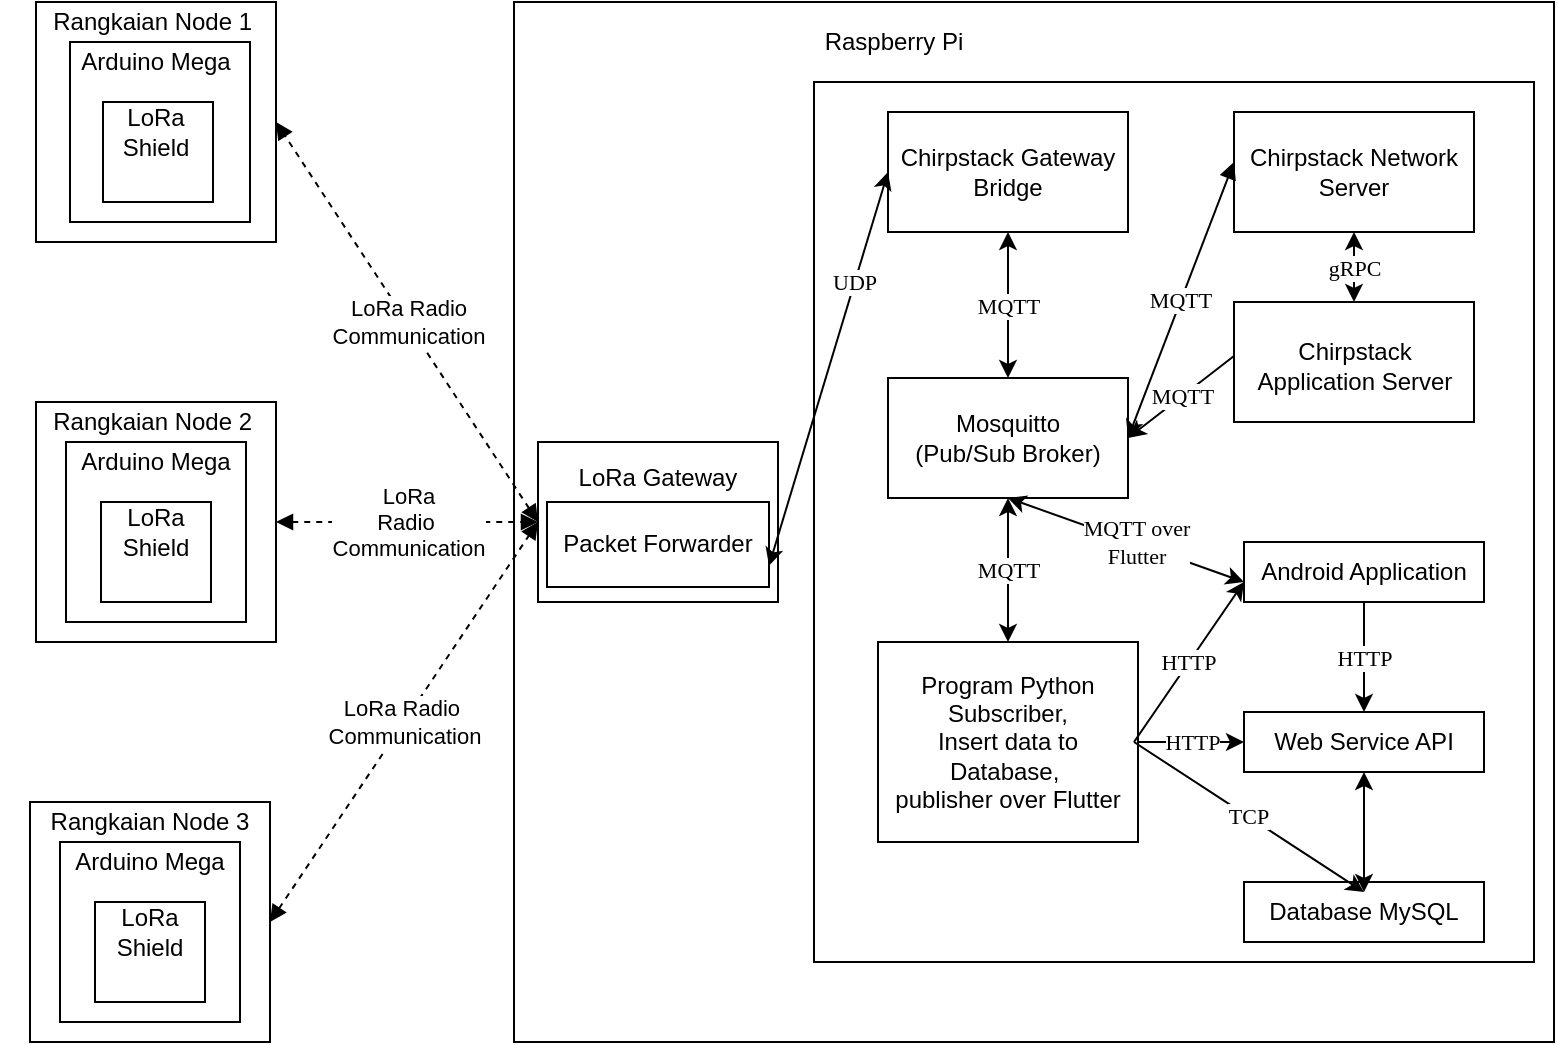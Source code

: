 <mxfile version="13.8.0" type="github">
  <diagram id="Y-uNu2sO_qmBk8gNhEU_" name="Page-1">
    <mxGraphModel dx="868" dy="450" grid="1" gridSize="10" guides="1" tooltips="1" connect="1" arrows="1" fold="1" page="1" pageScale="1" pageWidth="827" pageHeight="1169" math="0" shadow="0">
      <root>
        <mxCell id="0" />
        <mxCell id="1" parent="0" />
        <mxCell id="kWWS03SCbqeXtD7t0UiD-1" value="" style="whiteSpace=wrap;html=1;aspect=fixed;" vertex="1" parent="1">
          <mxGeometry x="41" y="80" width="120" height="120" as="geometry" />
        </mxCell>
        <mxCell id="kWWS03SCbqeXtD7t0UiD-2" value="Rangkaian Node 1&amp;nbsp;" style="text;html=1;strokeColor=none;fillColor=none;align=center;verticalAlign=middle;whiteSpace=wrap;rounded=0;" vertex="1" parent="1">
          <mxGeometry x="26" y="80" width="150" height="20" as="geometry" />
        </mxCell>
        <mxCell id="kWWS03SCbqeXtD7t0UiD-3" value="" style="whiteSpace=wrap;html=1;aspect=fixed;" vertex="1" parent="1">
          <mxGeometry x="58" y="100" width="90" height="90" as="geometry" />
        </mxCell>
        <mxCell id="kWWS03SCbqeXtD7t0UiD-4" value="Arduino Mega" style="text;html=1;strokeColor=none;fillColor=none;align=center;verticalAlign=middle;whiteSpace=wrap;rounded=0;" vertex="1" parent="1">
          <mxGeometry x="56" y="100" width="90" height="20" as="geometry" />
        </mxCell>
        <mxCell id="kWWS03SCbqeXtD7t0UiD-5" value="" style="rounded=0;whiteSpace=wrap;html=1;" vertex="1" parent="1">
          <mxGeometry x="74.5" y="130" width="55" height="50" as="geometry" />
        </mxCell>
        <mxCell id="kWWS03SCbqeXtD7t0UiD-6" value="LoRa Shield" style="text;html=1;strokeColor=none;fillColor=none;align=center;verticalAlign=middle;whiteSpace=wrap;rounded=0;" vertex="1" parent="1">
          <mxGeometry x="81" y="135" width="40" height="20" as="geometry" />
        </mxCell>
        <mxCell id="kWWS03SCbqeXtD7t0UiD-8" value="" style="whiteSpace=wrap;html=1;aspect=fixed;" vertex="1" parent="1">
          <mxGeometry x="41" y="280" width="120" height="120" as="geometry" />
        </mxCell>
        <mxCell id="kWWS03SCbqeXtD7t0UiD-9" value="Rangkaian Node 2&amp;nbsp;" style="text;html=1;strokeColor=none;fillColor=none;align=center;verticalAlign=middle;whiteSpace=wrap;rounded=0;" vertex="1" parent="1">
          <mxGeometry x="26" y="280" width="150" height="20" as="geometry" />
        </mxCell>
        <mxCell id="kWWS03SCbqeXtD7t0UiD-10" value="" style="whiteSpace=wrap;html=1;aspect=fixed;" vertex="1" parent="1">
          <mxGeometry x="56" y="300" width="90" height="90" as="geometry" />
        </mxCell>
        <mxCell id="kWWS03SCbqeXtD7t0UiD-11" value="Arduino Mega" style="text;html=1;strokeColor=none;fillColor=none;align=center;verticalAlign=middle;whiteSpace=wrap;rounded=0;" vertex="1" parent="1">
          <mxGeometry x="56" y="300" width="90" height="20" as="geometry" />
        </mxCell>
        <mxCell id="kWWS03SCbqeXtD7t0UiD-12" value="" style="rounded=0;whiteSpace=wrap;html=1;" vertex="1" parent="1">
          <mxGeometry x="73.5" y="330" width="55" height="50" as="geometry" />
        </mxCell>
        <mxCell id="kWWS03SCbqeXtD7t0UiD-13" value="LoRa Shield" style="text;html=1;strokeColor=none;fillColor=none;align=center;verticalAlign=middle;whiteSpace=wrap;rounded=0;" vertex="1" parent="1">
          <mxGeometry x="81" y="335" width="40" height="20" as="geometry" />
        </mxCell>
        <mxCell id="kWWS03SCbqeXtD7t0UiD-14" value="" style="whiteSpace=wrap;html=1;aspect=fixed;" vertex="1" parent="1">
          <mxGeometry x="38" y="480" width="120" height="120" as="geometry" />
        </mxCell>
        <mxCell id="kWWS03SCbqeXtD7t0UiD-15" value="Rangkaian Node 3" style="text;html=1;strokeColor=none;fillColor=none;align=center;verticalAlign=middle;whiteSpace=wrap;rounded=0;" vertex="1" parent="1">
          <mxGeometry x="23" y="480" width="150" height="20" as="geometry" />
        </mxCell>
        <mxCell id="kWWS03SCbqeXtD7t0UiD-16" value="" style="whiteSpace=wrap;html=1;aspect=fixed;" vertex="1" parent="1">
          <mxGeometry x="53" y="500" width="90" height="90" as="geometry" />
        </mxCell>
        <mxCell id="kWWS03SCbqeXtD7t0UiD-17" value="Arduino Mega" style="text;html=1;strokeColor=none;fillColor=none;align=center;verticalAlign=middle;whiteSpace=wrap;rounded=0;" vertex="1" parent="1">
          <mxGeometry x="53" y="500" width="90" height="20" as="geometry" />
        </mxCell>
        <mxCell id="kWWS03SCbqeXtD7t0UiD-18" value="" style="rounded=0;whiteSpace=wrap;html=1;" vertex="1" parent="1">
          <mxGeometry x="70.5" y="530" width="55" height="50" as="geometry" />
        </mxCell>
        <mxCell id="kWWS03SCbqeXtD7t0UiD-19" value="LoRa Shield" style="text;html=1;strokeColor=none;fillColor=none;align=center;verticalAlign=middle;whiteSpace=wrap;rounded=0;" vertex="1" parent="1">
          <mxGeometry x="78" y="535" width="40" height="20" as="geometry" />
        </mxCell>
        <mxCell id="kWWS03SCbqeXtD7t0UiD-20" value="" style="rounded=0;whiteSpace=wrap;html=1;" vertex="1" parent="1">
          <mxGeometry x="280" y="80" width="520" height="520" as="geometry" />
        </mxCell>
        <mxCell id="kWWS03SCbqeXtD7t0UiD-22" value="" style="rounded=0;whiteSpace=wrap;html=1;" vertex="1" parent="1">
          <mxGeometry x="292" y="300" width="120" height="80" as="geometry" />
        </mxCell>
        <mxCell id="kWWS03SCbqeXtD7t0UiD-23" value="LoRa Gateway" style="text;html=1;strokeColor=none;fillColor=none;align=center;verticalAlign=middle;whiteSpace=wrap;rounded=0;" vertex="1" parent="1">
          <mxGeometry x="307" y="308" width="90" height="20" as="geometry" />
        </mxCell>
        <mxCell id="kWWS03SCbqeXtD7t0UiD-24" value="" style="rounded=0;whiteSpace=wrap;html=1;" vertex="1" parent="1">
          <mxGeometry x="296.5" y="330" width="111" height="42.5" as="geometry" />
        </mxCell>
        <mxCell id="kWWS03SCbqeXtD7t0UiD-25" value="Packet Forwarder" style="text;html=1;strokeColor=none;fillColor=none;align=center;verticalAlign=middle;whiteSpace=wrap;rounded=0;" vertex="1" parent="1">
          <mxGeometry x="302" y="341.25" width="100" height="20" as="geometry" />
        </mxCell>
        <mxCell id="kWWS03SCbqeXtD7t0UiD-26" value="&lt;br&gt;&lt;br&gt;" style="rounded=0;whiteSpace=wrap;html=1;" vertex="1" parent="1">
          <mxGeometry x="430" y="120" width="360" height="440" as="geometry" />
        </mxCell>
        <mxCell id="kWWS03SCbqeXtD7t0UiD-27" value="Raspberry Pi" style="text;html=1;strokeColor=none;fillColor=none;align=center;verticalAlign=middle;whiteSpace=wrap;rounded=0;" vertex="1" parent="1">
          <mxGeometry x="430" y="90" width="80" height="20" as="geometry" />
        </mxCell>
        <mxCell id="kWWS03SCbqeXtD7t0UiD-29" value="" style="rounded=0;whiteSpace=wrap;html=1;" vertex="1" parent="1">
          <mxGeometry x="467" y="135" width="120" height="60" as="geometry" />
        </mxCell>
        <mxCell id="kWWS03SCbqeXtD7t0UiD-30" value="Chirpstack Gateway Bridge" style="text;html=1;strokeColor=none;fillColor=none;align=center;verticalAlign=middle;whiteSpace=wrap;rounded=0;" vertex="1" parent="1">
          <mxGeometry x="467" y="155" width="120" height="20" as="geometry" />
        </mxCell>
        <mxCell id="kWWS03SCbqeXtD7t0UiD-32" value="" style="rounded=0;whiteSpace=wrap;html=1;" vertex="1" parent="1">
          <mxGeometry x="640" y="135" width="120" height="60" as="geometry" />
        </mxCell>
        <mxCell id="kWWS03SCbqeXtD7t0UiD-31" value="Chirpstack Network Server" style="text;html=1;strokeColor=none;fillColor=none;align=center;verticalAlign=middle;whiteSpace=wrap;rounded=0;" vertex="1" parent="1">
          <mxGeometry x="645" y="155" width="110" height="20" as="geometry" />
        </mxCell>
        <mxCell id="kWWS03SCbqeXtD7t0UiD-33" value="" style="rounded=0;whiteSpace=wrap;html=1;" vertex="1" parent="1">
          <mxGeometry x="467" y="268" width="120" height="60" as="geometry" />
        </mxCell>
        <mxCell id="kWWS03SCbqeXtD7t0UiD-34" value="Mosquitto (Pub/Sub Broker)" style="text;html=1;strokeColor=none;fillColor=none;align=center;verticalAlign=middle;whiteSpace=wrap;rounded=0;" vertex="1" parent="1">
          <mxGeometry x="477" y="277" width="100" height="42" as="geometry" />
        </mxCell>
        <mxCell id="kWWS03SCbqeXtD7t0UiD-35" value="" style="rounded=0;whiteSpace=wrap;html=1;" vertex="1" parent="1">
          <mxGeometry x="462" y="400" width="130" height="100" as="geometry" />
        </mxCell>
        <mxCell id="kWWS03SCbqeXtD7t0UiD-36" value="Program Python Subscriber,&lt;br&gt;Insert data to Database,&amp;nbsp;&lt;br&gt;publisher over Flutter" style="text;html=1;strokeColor=none;fillColor=none;align=center;verticalAlign=middle;whiteSpace=wrap;rounded=0;" vertex="1" parent="1">
          <mxGeometry x="462" y="400" width="130" height="100" as="geometry" />
        </mxCell>
        <mxCell id="kWWS03SCbqeXtD7t0UiD-39" style="edgeStyle=orthogonalEdgeStyle;rounded=0;orthogonalLoop=1;jettySize=auto;html=1;exitX=0.75;exitY=0;exitDx=0;exitDy=0;entryX=0.75;entryY=0;entryDx=0;entryDy=0;" edge="1" parent="1" source="kWWS03SCbqeXtD7t0UiD-37" target="kWWS03SCbqeXtD7t0UiD-38">
          <mxGeometry relative="1" as="geometry" />
        </mxCell>
        <mxCell id="kWWS03SCbqeXtD7t0UiD-37" value="" style="rounded=0;whiteSpace=wrap;html=1;" vertex="1" parent="1">
          <mxGeometry x="640" y="230" width="120" height="60" as="geometry" />
        </mxCell>
        <mxCell id="kWWS03SCbqeXtD7t0UiD-38" value="Chirpstack Application Server" style="text;html=1;strokeColor=none;fillColor=none;align=center;verticalAlign=middle;whiteSpace=wrap;rounded=0;" vertex="1" parent="1">
          <mxGeometry x="642.5" y="252" width="115" height="20" as="geometry" />
        </mxCell>
        <mxCell id="kWWS03SCbqeXtD7t0UiD-40" value="" style="rounded=0;whiteSpace=wrap;html=1;" vertex="1" parent="1">
          <mxGeometry x="645" y="350" width="120" height="30" as="geometry" />
        </mxCell>
        <mxCell id="kWWS03SCbqeXtD7t0UiD-41" value="Android Application" style="text;html=1;strokeColor=none;fillColor=none;align=center;verticalAlign=middle;whiteSpace=wrap;rounded=0;" vertex="1" parent="1">
          <mxGeometry x="645" y="355" width="120" height="20" as="geometry" />
        </mxCell>
        <mxCell id="kWWS03SCbqeXtD7t0UiD-43" value="" style="rounded=0;whiteSpace=wrap;html=1;" vertex="1" parent="1">
          <mxGeometry x="645" y="435" width="120" height="30" as="geometry" />
        </mxCell>
        <mxCell id="kWWS03SCbqeXtD7t0UiD-42" value="Web Service API" style="text;html=1;strokeColor=none;fillColor=none;align=center;verticalAlign=middle;whiteSpace=wrap;rounded=0;" vertex="1" parent="1">
          <mxGeometry x="650" y="435" width="110" height="30" as="geometry" />
        </mxCell>
        <mxCell id="kWWS03SCbqeXtD7t0UiD-44" value="" style="rounded=0;whiteSpace=wrap;html=1;" vertex="1" parent="1">
          <mxGeometry x="645" y="520" width="120" height="30" as="geometry" />
        </mxCell>
        <mxCell id="kWWS03SCbqeXtD7t0UiD-45" value="Database MySQL" style="text;html=1;strokeColor=none;fillColor=none;align=center;verticalAlign=middle;whiteSpace=wrap;rounded=0;" vertex="1" parent="1">
          <mxGeometry x="650" y="525" width="110" height="20" as="geometry" />
        </mxCell>
        <mxCell id="kWWS03SCbqeXtD7t0UiD-55" value="LoRa Radio&amp;nbsp;&lt;br&gt;Communication" style="endArrow=block;dashed=1;html=1;exitX=1;exitY=0.5;exitDx=0;exitDy=0;entryX=0;entryY=0.5;entryDx=0;entryDy=0;startArrow=block;startFill=1;endFill=1;" edge="1" parent="1" source="kWWS03SCbqeXtD7t0UiD-14" target="kWWS03SCbqeXtD7t0UiD-22">
          <mxGeometry width="50" height="50" relative="1" as="geometry">
            <mxPoint x="215" y="525" as="sourcePoint" />
            <mxPoint x="230" y="350" as="targetPoint" />
          </mxGeometry>
        </mxCell>
        <mxCell id="kWWS03SCbqeXtD7t0UiD-56" value="LoRa &lt;br&gt;Radio&amp;nbsp;&lt;br&gt;Communication" style="endArrow=block;dashed=1;html=1;exitX=1;exitY=0.5;exitDx=0;exitDy=0;entryX=0;entryY=0.5;entryDx=0;entryDy=0;startArrow=block;startFill=1;endFill=1;" edge="1" parent="1" source="kWWS03SCbqeXtD7t0UiD-8" target="kWWS03SCbqeXtD7t0UiD-22">
          <mxGeometry width="50" height="50" relative="1" as="geometry">
            <mxPoint x="380" y="460" as="sourcePoint" />
            <mxPoint x="290" y="340" as="targetPoint" />
          </mxGeometry>
        </mxCell>
        <mxCell id="kWWS03SCbqeXtD7t0UiD-57" value="LoRa Radio &lt;br&gt;Communication" style="endArrow=block;dashed=1;html=1;entryX=1;entryY=0.5;entryDx=0;entryDy=0;exitX=0;exitY=0.5;exitDx=0;exitDy=0;rounded=1;startArrow=block;startFill=1;endFill=1;" edge="1" parent="1" source="kWWS03SCbqeXtD7t0UiD-22" target="kWWS03SCbqeXtD7t0UiD-1">
          <mxGeometry width="50" height="50" relative="1" as="geometry">
            <mxPoint x="380" y="360" as="sourcePoint" />
            <mxPoint x="430" y="310" as="targetPoint" />
          </mxGeometry>
        </mxCell>
        <mxCell id="kWWS03SCbqeXtD7t0UiD-59" value="UDP" style="endArrow=classic;startArrow=classic;html=1;strokeColor=#000000;entryX=0;entryY=0.5;entryDx=0;entryDy=0;exitX=1;exitY=0.75;exitDx=0;exitDy=0;fontFamily=Times New Roman;" edge="1" parent="1" source="kWWS03SCbqeXtD7t0UiD-24" target="kWWS03SCbqeXtD7t0UiD-29">
          <mxGeometry x="0.44" width="50" height="50" relative="1" as="geometry">
            <mxPoint x="380" y="360" as="sourcePoint" />
            <mxPoint x="430" y="310" as="targetPoint" />
            <mxPoint as="offset" />
          </mxGeometry>
        </mxCell>
        <mxCell id="kWWS03SCbqeXtD7t0UiD-65" value="MQTT" style="endArrow=classic;startArrow=classic;html=1;strokeColor=#000000;fontFamily=Times New Roman;entryX=0.5;entryY=1;entryDx=0;entryDy=0;exitX=0.5;exitY=0;exitDx=0;exitDy=0;" edge="1" parent="1" source="kWWS03SCbqeXtD7t0UiD-33" target="kWWS03SCbqeXtD7t0UiD-29">
          <mxGeometry width="50" height="50" relative="1" as="geometry">
            <mxPoint x="570" y="391.25" as="sourcePoint" />
            <mxPoint x="620" y="341.25" as="targetPoint" />
          </mxGeometry>
        </mxCell>
        <mxCell id="kWWS03SCbqeXtD7t0UiD-69" value="MQTT" style="endArrow=classic;startArrow=classic;html=1;strokeColor=#000000;fontFamily=Times New Roman;entryX=0.5;entryY=1;entryDx=0;entryDy=0;exitX=0.5;exitY=0;exitDx=0;exitDy=0;" edge="1" parent="1" source="kWWS03SCbqeXtD7t0UiD-35" target="kWWS03SCbqeXtD7t0UiD-33">
          <mxGeometry width="50" height="50" relative="1" as="geometry">
            <mxPoint x="527" y="390" as="sourcePoint" />
            <mxPoint x="510" y="310" as="targetPoint" />
          </mxGeometry>
        </mxCell>
        <mxCell id="kWWS03SCbqeXtD7t0UiD-71" value="HTTP" style="endArrow=classic;html=1;strokeColor=#000000;fontFamily=Times New Roman;exitX=1;exitY=0.5;exitDx=0;exitDy=0;entryX=0;entryY=0.5;entryDx=0;entryDy=0;" edge="1" parent="1" source="kWWS03SCbqeXtD7t0UiD-36" target="kWWS03SCbqeXtD7t0UiD-43">
          <mxGeometry width="50" height="50" relative="1" as="geometry">
            <mxPoint x="590" y="440" as="sourcePoint" />
            <mxPoint x="640" y="390" as="targetPoint" />
          </mxGeometry>
        </mxCell>
        <mxCell id="kWWS03SCbqeXtD7t0UiD-73" value="TCP" style="endArrow=classic;html=1;strokeColor=#000000;fontFamily=Times New Roman;entryX=0.5;entryY=0;entryDx=0;entryDy=0;" edge="1" parent="1" target="kWWS03SCbqeXtD7t0UiD-45">
          <mxGeometry width="50" height="50" relative="1" as="geometry">
            <mxPoint x="590" y="450" as="sourcePoint" />
            <mxPoint x="360" y="380" as="targetPoint" />
          </mxGeometry>
        </mxCell>
        <mxCell id="kWWS03SCbqeXtD7t0UiD-74" value="" style="endArrow=classic;startArrow=classic;html=1;strokeColor=#000000;fontFamily=Times New Roman;entryX=0.5;entryY=1;entryDx=0;entryDy=0;exitX=0.5;exitY=0;exitDx=0;exitDy=0;" edge="1" parent="1" source="kWWS03SCbqeXtD7t0UiD-45" target="kWWS03SCbqeXtD7t0UiD-42">
          <mxGeometry width="50" height="50" relative="1" as="geometry">
            <mxPoint x="700" y="520" as="sourcePoint" />
            <mxPoint x="360" y="380" as="targetPoint" />
          </mxGeometry>
        </mxCell>
        <mxCell id="kWWS03SCbqeXtD7t0UiD-75" value="HTTP" style="endArrow=classic;html=1;strokeColor=#000000;fontFamily=Times New Roman;entryX=0.5;entryY=0;entryDx=0;entryDy=0;exitX=0.5;exitY=1;exitDx=0;exitDy=0;" edge="1" parent="1" source="kWWS03SCbqeXtD7t0UiD-40" target="kWWS03SCbqeXtD7t0UiD-42">
          <mxGeometry width="50" height="50" relative="1" as="geometry">
            <mxPoint x="705" y="390" as="sourcePoint" />
            <mxPoint x="670" y="380" as="targetPoint" />
          </mxGeometry>
        </mxCell>
        <mxCell id="kWWS03SCbqeXtD7t0UiD-77" value="MQTT over&lt;br&gt;Flutter" style="endArrow=classic;startArrow=classic;html=1;strokeColor=#000000;fontFamily=Times New Roman;exitX=0;exitY=0.75;exitDx=0;exitDy=0;entryX=0.5;entryY=1;entryDx=0;entryDy=0;" edge="1" parent="1" source="kWWS03SCbqeXtD7t0UiD-41" target="kWWS03SCbqeXtD7t0UiD-33">
          <mxGeometry x="-0.066" width="50" height="50" relative="1" as="geometry">
            <mxPoint x="592" y="380" as="sourcePoint" />
            <mxPoint x="642" y="330" as="targetPoint" />
            <mxPoint x="1" as="offset" />
          </mxGeometry>
        </mxCell>
        <mxCell id="kWWS03SCbqeXtD7t0UiD-78" value="MQTT" style="endArrow=classic;html=1;strokeColor=#000000;fontFamily=Times New Roman;entryX=1;entryY=0.5;entryDx=0;entryDy=0;" edge="1" parent="1" target="kWWS03SCbqeXtD7t0UiD-33">
          <mxGeometry width="50" height="50" relative="1" as="geometry">
            <mxPoint x="640" y="257" as="sourcePoint" />
            <mxPoint x="695" y="300" as="targetPoint" />
          </mxGeometry>
        </mxCell>
        <mxCell id="kWWS03SCbqeXtD7t0UiD-79" value="MQTT" style="endArrow=classic;html=1;strokeColor=#000000;fontFamily=Times New Roman;exitX=0;exitY=0.417;exitDx=0;exitDy=0;exitPerimeter=0;startArrow=block;startFill=1;entryX=1;entryY=0.5;entryDx=0;entryDy=0;" edge="1" parent="1" source="kWWS03SCbqeXtD7t0UiD-32" target="kWWS03SCbqeXtD7t0UiD-33">
          <mxGeometry width="50" height="50" relative="1" as="geometry">
            <mxPoint x="587" y="240" as="sourcePoint" />
            <mxPoint x="590" y="290" as="targetPoint" />
          </mxGeometry>
        </mxCell>
        <mxCell id="kWWS03SCbqeXtD7t0UiD-80" value="gRPC" style="endArrow=classic;startArrow=classic;html=1;strokeColor=#000000;fontFamily=Times New Roman;entryX=0.5;entryY=1;entryDx=0;entryDy=0;exitX=0.5;exitY=0;exitDx=0;exitDy=0;" edge="1" parent="1" source="kWWS03SCbqeXtD7t0UiD-37" target="kWWS03SCbqeXtD7t0UiD-32">
          <mxGeometry width="50" height="50" relative="1" as="geometry">
            <mxPoint x="620" y="320" as="sourcePoint" />
            <mxPoint x="670" y="270" as="targetPoint" />
          </mxGeometry>
        </mxCell>
        <mxCell id="kWWS03SCbqeXtD7t0UiD-81" value="HTTP" style="endArrow=classic;html=1;strokeColor=#000000;fontFamily=Times New Roman;entryX=0;entryY=0.75;entryDx=0;entryDy=0;" edge="1" parent="1" target="kWWS03SCbqeXtD7t0UiD-41">
          <mxGeometry width="50" height="50" relative="1" as="geometry">
            <mxPoint x="590" y="450" as="sourcePoint" />
            <mxPoint x="670" y="370" as="targetPoint" />
          </mxGeometry>
        </mxCell>
      </root>
    </mxGraphModel>
  </diagram>
</mxfile>
